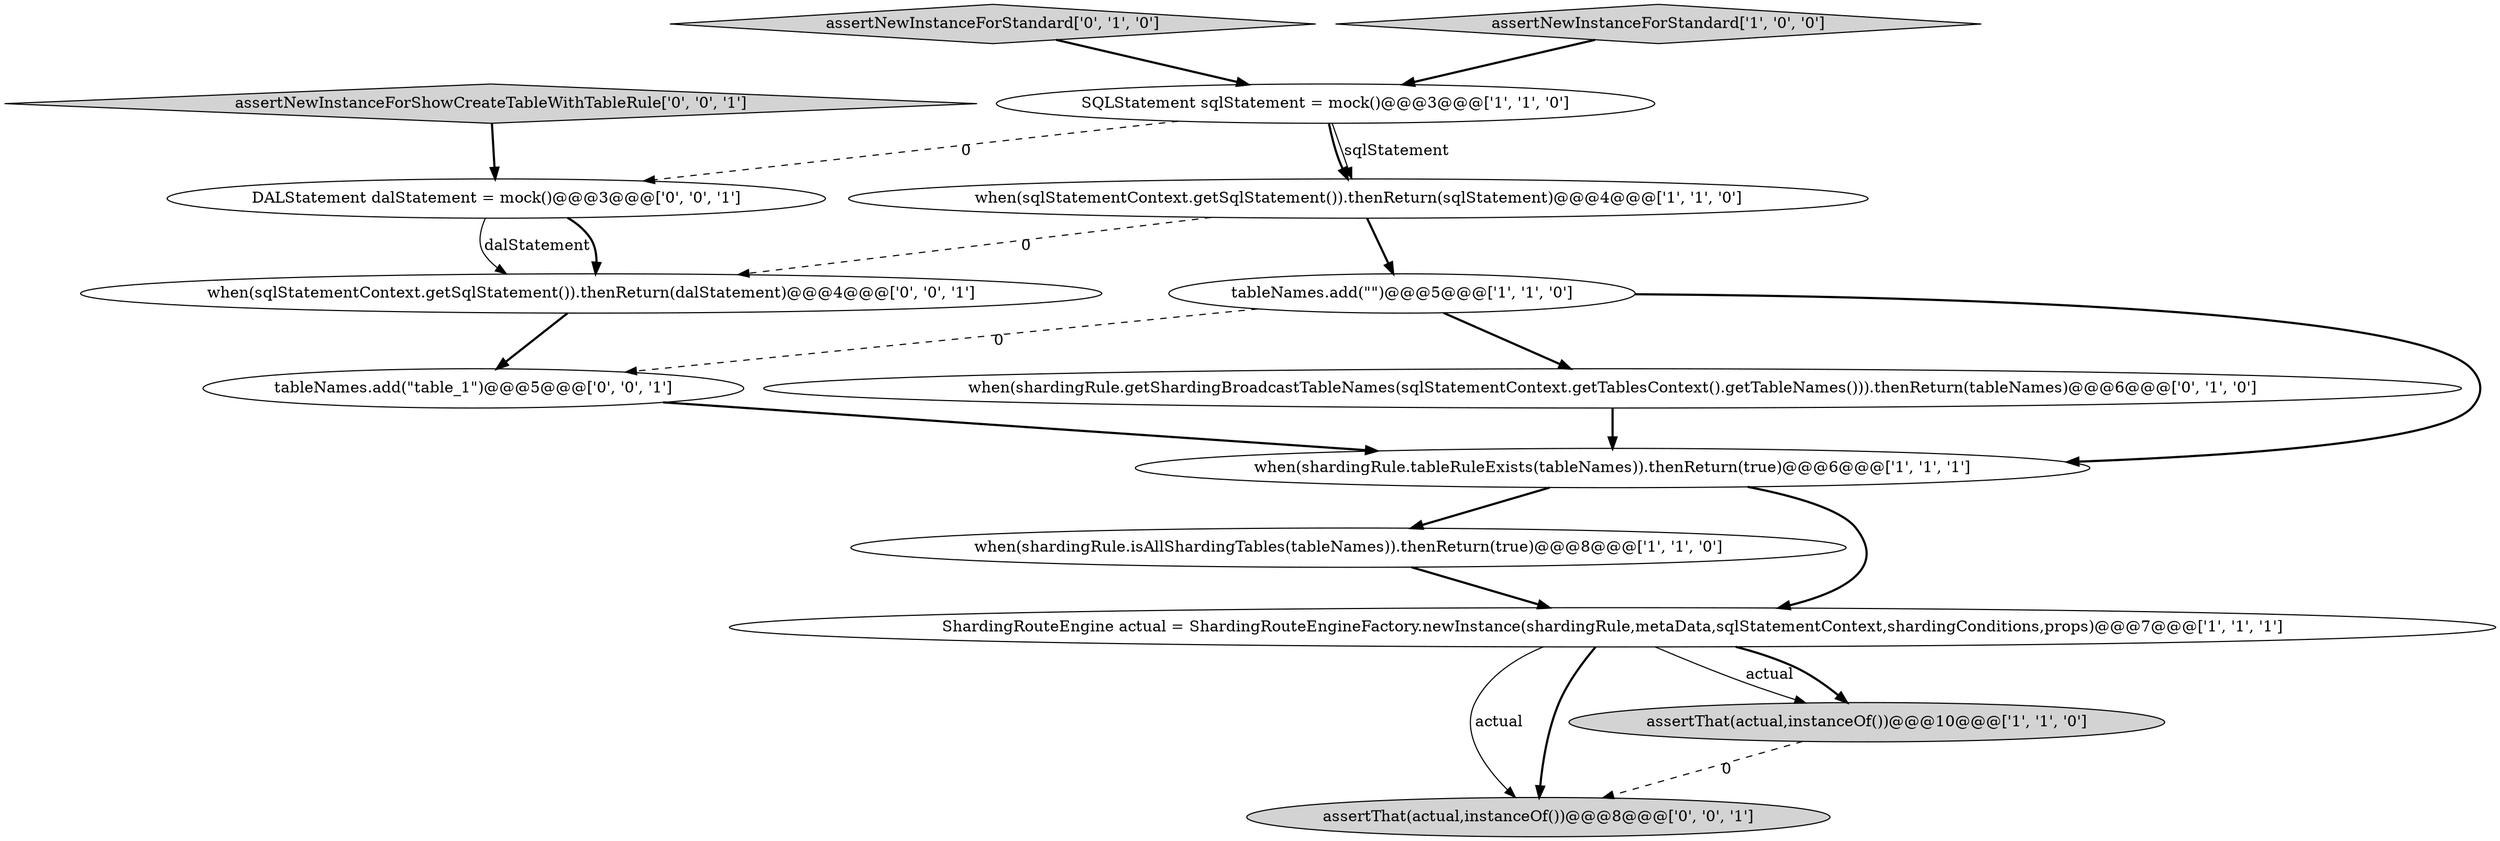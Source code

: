 digraph {
11 [style = filled, label = "tableNames.add(\"table_1\")@@@5@@@['0', '0', '1']", fillcolor = white, shape = ellipse image = "AAA0AAABBB3BBB"];
8 [style = filled, label = "when(shardingRule.getShardingBroadcastTableNames(sqlStatementContext.getTablesContext().getTableNames())).thenReturn(tableNames)@@@6@@@['0', '1', '0']", fillcolor = white, shape = ellipse image = "AAA1AAABBB2BBB"];
10 [style = filled, label = "when(sqlStatementContext.getSqlStatement()).thenReturn(dalStatement)@@@4@@@['0', '0', '1']", fillcolor = white, shape = ellipse image = "AAA0AAABBB3BBB"];
5 [style = filled, label = "SQLStatement sqlStatement = mock()@@@3@@@['1', '1', '0']", fillcolor = white, shape = ellipse image = "AAA0AAABBB1BBB"];
9 [style = filled, label = "assertNewInstanceForStandard['0', '1', '0']", fillcolor = lightgray, shape = diamond image = "AAA0AAABBB2BBB"];
0 [style = filled, label = "when(shardingRule.isAllShardingTables(tableNames)).thenReturn(true)@@@8@@@['1', '1', '0']", fillcolor = white, shape = ellipse image = "AAA0AAABBB1BBB"];
12 [style = filled, label = "assertThat(actual,instanceOf())@@@8@@@['0', '0', '1']", fillcolor = lightgray, shape = ellipse image = "AAA0AAABBB3BBB"];
14 [style = filled, label = "DALStatement dalStatement = mock()@@@3@@@['0', '0', '1']", fillcolor = white, shape = ellipse image = "AAA0AAABBB3BBB"];
3 [style = filled, label = "when(sqlStatementContext.getSqlStatement()).thenReturn(sqlStatement)@@@4@@@['1', '1', '0']", fillcolor = white, shape = ellipse image = "AAA0AAABBB1BBB"];
7 [style = filled, label = "ShardingRouteEngine actual = ShardingRouteEngineFactory.newInstance(shardingRule,metaData,sqlStatementContext,shardingConditions,props)@@@7@@@['1', '1', '1']", fillcolor = white, shape = ellipse image = "AAA0AAABBB1BBB"];
13 [style = filled, label = "assertNewInstanceForShowCreateTableWithTableRule['0', '0', '1']", fillcolor = lightgray, shape = diamond image = "AAA0AAABBB3BBB"];
6 [style = filled, label = "tableNames.add(\"\")@@@5@@@['1', '1', '0']", fillcolor = white, shape = ellipse image = "AAA0AAABBB1BBB"];
2 [style = filled, label = "assertNewInstanceForStandard['1', '0', '0']", fillcolor = lightgray, shape = diamond image = "AAA0AAABBB1BBB"];
4 [style = filled, label = "assertThat(actual,instanceOf())@@@10@@@['1', '1', '0']", fillcolor = lightgray, shape = ellipse image = "AAA0AAABBB1BBB"];
1 [style = filled, label = "when(shardingRule.tableRuleExists(tableNames)).thenReturn(true)@@@6@@@['1', '1', '1']", fillcolor = white, shape = ellipse image = "AAA0AAABBB1BBB"];
7->4 [style = solid, label="actual"];
4->12 [style = dashed, label="0"];
5->14 [style = dashed, label="0"];
7->12 [style = solid, label="actual"];
0->7 [style = bold, label=""];
2->5 [style = bold, label=""];
3->10 [style = dashed, label="0"];
11->1 [style = bold, label=""];
10->11 [style = bold, label=""];
6->8 [style = bold, label=""];
3->6 [style = bold, label=""];
14->10 [style = solid, label="dalStatement"];
8->1 [style = bold, label=""];
7->12 [style = bold, label=""];
7->4 [style = bold, label=""];
5->3 [style = bold, label=""];
6->11 [style = dashed, label="0"];
1->7 [style = bold, label=""];
13->14 [style = bold, label=""];
14->10 [style = bold, label=""];
9->5 [style = bold, label=""];
6->1 [style = bold, label=""];
1->0 [style = bold, label=""];
5->3 [style = solid, label="sqlStatement"];
}
